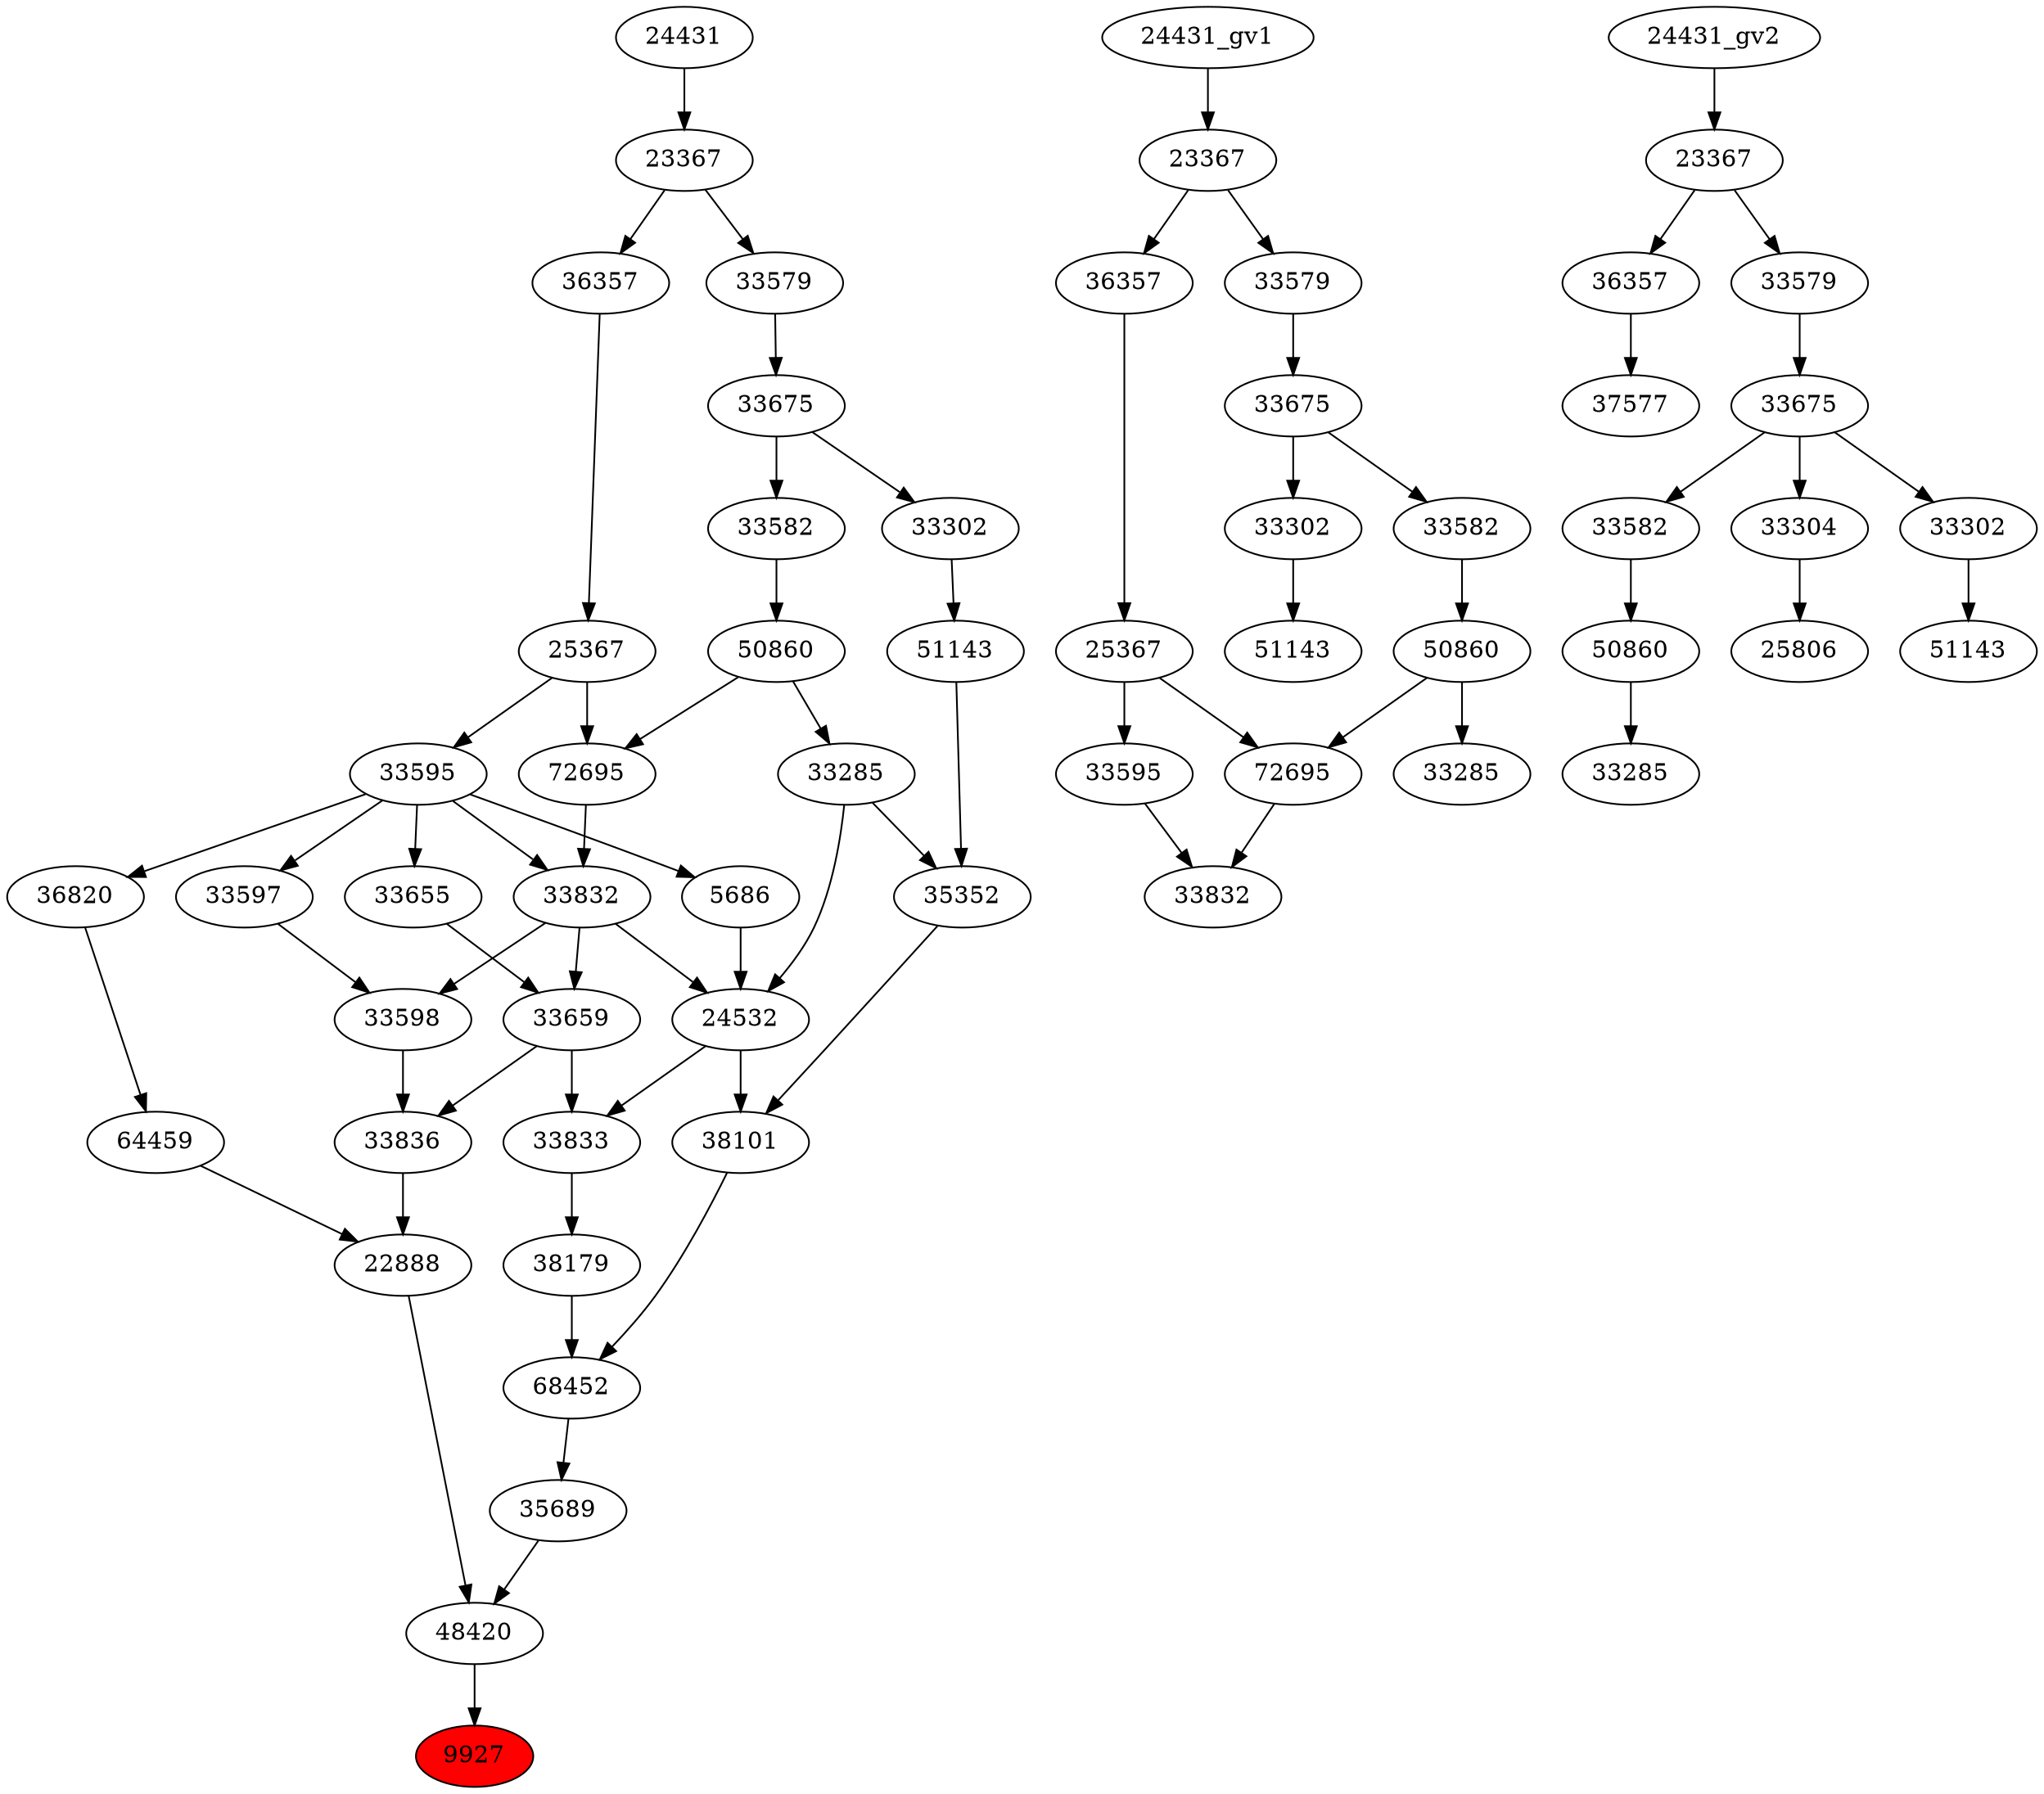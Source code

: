 strict digraph root {
	node [label="\N"];
	{
		node [fillcolor="",
			label="\N",
			style=""
		];
		9927		 [fillcolor=red,
			label=9927,
			style=filled];
		48420		 [label=48420];
		48420 -> 9927;
		22888		 [label=22888];
		22888 -> 48420;
		35689		 [label=35689];
		35689 -> 48420;
		33836		 [label=33836];
		33836 -> 22888;
		64459		 [label=64459];
		64459 -> 22888;
		68452		 [label=68452];
		68452 -> 35689;
		33659		 [label=33659];
		33659 -> 33836;
		33833		 [label=33833];
		33659 -> 33833;
		33598		 [label=33598];
		33598 -> 33836;
		36820		 [label=36820];
		36820 -> 64459;
		38179		 [label=38179];
		38179 -> 68452;
		38101		 [label=38101];
		38101 -> 68452;
		33655		 [label=33655];
		33655 -> 33659;
		33832		 [label=33832];
		33832 -> 33659;
		33832 -> 33598;
		24532		 [label=24532];
		33832 -> 24532;
		33597		 [label=33597];
		33597 -> 33598;
		33595		 [label=33595];
		33595 -> 36820;
		33595 -> 33655;
		33595 -> 33832;
		33595 -> 33597;
		5686		 [label=5686];
		33595 -> 5686;
		33833 -> 38179;
		24532 -> 38101;
		24532 -> 33833;
		35352		 [label=35352];
		35352 -> 38101;
		72695		 [label=72695];
		72695 -> 33832;
		25367		 [label=25367];
		25367 -> 33595;
		25367 -> 72695;
		33285		 [label=33285];
		33285 -> 24532;
		33285 -> 35352;
		5686 -> 24532;
		51143		 [label=51143];
		51143 -> 35352;
		50860		 [label=50860];
		50860 -> 72695;
		50860 -> 33285;
		36357		 [label=36357];
		36357 -> 25367;
		33302		 [label=33302];
		33302 -> 51143;
		33582		 [label=33582];
		33582 -> 50860;
		23367		 [label=23367];
		23367 -> 36357;
		33579		 [label=33579];
		23367 -> 33579;
		33675		 [label=33675];
		33675 -> 33302;
		33675 -> 33582;
		24431		 [label=24431];
		24431 -> 23367;
		33579 -> 33675;
	}
	{
		node [label="\N"];
		"33832_gv1"		 [label=33832];
		"72695_gv1"		 [label=72695];
		"72695_gv1" -> "33832_gv1";
		"33595_gv1"		 [label=33595];
		"33595_gv1" -> "33832_gv1";
		"25367_gv1"		 [label=25367];
		"25367_gv1" -> "72695_gv1";
		"25367_gv1" -> "33595_gv1";
		"50860_gv1"		 [label=50860];
		"50860_gv1" -> "72695_gv1";
		"33285_gv1"		 [label=33285];
		"50860_gv1" -> "33285_gv1";
		"36357_gv1"		 [label=36357];
		"36357_gv1" -> "25367_gv1";
		"51143_gv1"		 [label=51143];
		"33302_gv1"		 [label=33302];
		"33302_gv1" -> "51143_gv1";
		"33582_gv1"		 [label=33582];
		"33582_gv1" -> "50860_gv1";
		"23367_gv1"		 [label=23367];
		"23367_gv1" -> "36357_gv1";
		"33579_gv1"		 [label=33579];
		"23367_gv1" -> "33579_gv1";
		"33675_gv1"		 [label=33675];
		"33675_gv1" -> "33302_gv1";
		"33675_gv1" -> "33582_gv1";
		"24431_gv1" -> "23367_gv1";
		"33579_gv1" -> "33675_gv1";
	}
	{
		node [label="\N"];
		"50860_gv2"		 [label=50860];
		"33285_gv2"		 [label=33285];
		"50860_gv2" -> "33285_gv2";
		"33582_gv2"		 [label=33582];
		"33582_gv2" -> "50860_gv2";
		25806		 [label=25806];
		33304		 [label=33304];
		33304 -> 25806;
		37577		 [label=37577];
		"36357_gv2"		 [label=36357];
		"36357_gv2" -> 37577;
		"33675_gv2"		 [label=33675];
		"33675_gv2" -> "33582_gv2";
		"33675_gv2" -> 33304;
		"33302_gv2"		 [label=33302];
		"33675_gv2" -> "33302_gv2";
		"51143_gv2"		 [label=51143];
		"33302_gv2" -> "51143_gv2";
		"23367_gv2"		 [label=23367];
		"23367_gv2" -> "36357_gv2";
		"33579_gv2"		 [label=33579];
		"23367_gv2" -> "33579_gv2";
		"33579_gv2" -> "33675_gv2";
		"24431_gv2" -> "23367_gv2";
	}
}
